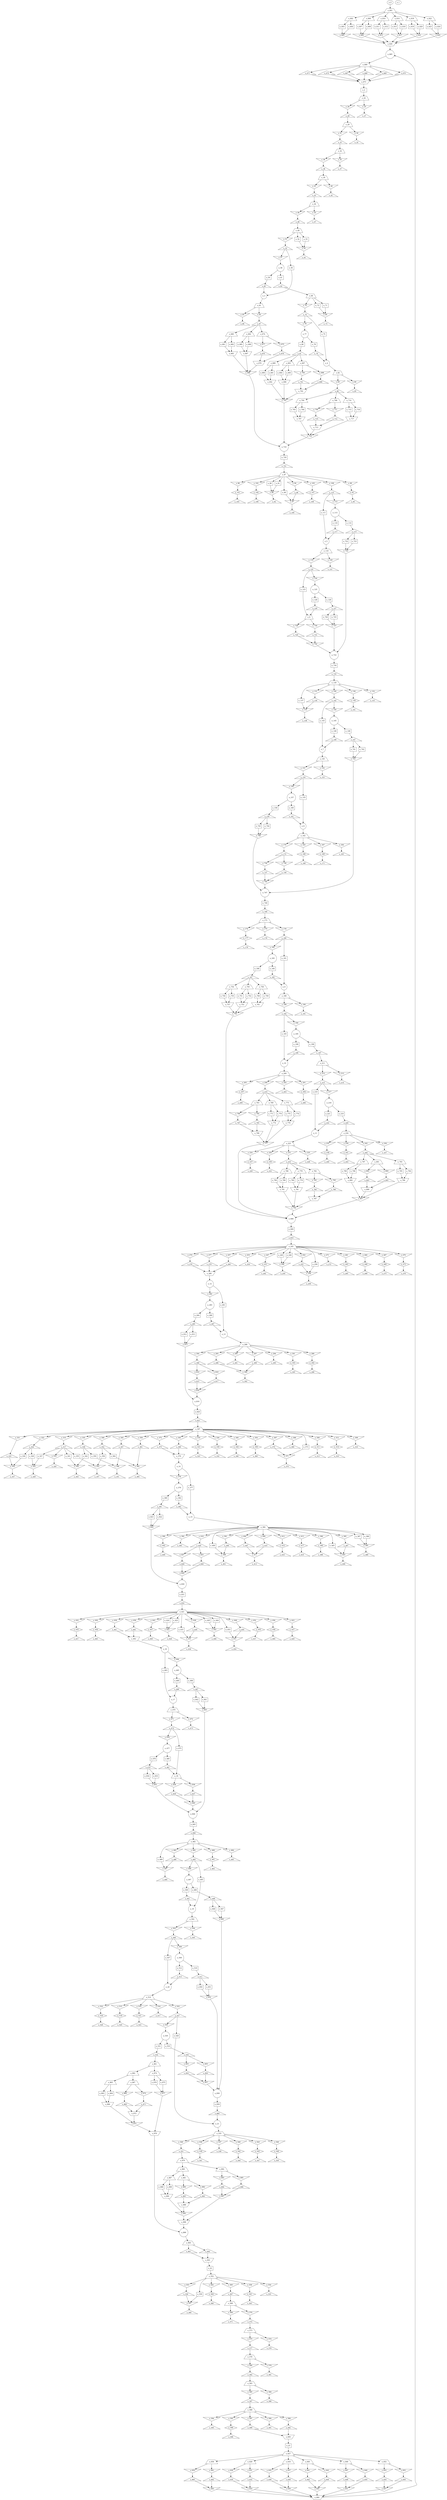digraph control_path {
  e_0: entry_node : n ;
  e_1: exit_node : s ;
  e_2 [shape = dot];
  e_3 [shape = circle];
  e_4 [shape = circle];
  e_5 [shape = circle];
  e_6 [shape = trapezium];
  e_7 [shape = circle];
  e_8 [shape = circle];
  e_9 [shape = circle];
  e_10 [shape = circle];
  e_11 [shape = circle];
  e_12 [shape = circle];
  e_13 [shape = circle];
  e_14 [shape = circle];
  e_15 [shape = circle];
  e_16 [shape = circle];
  e_17 [shape = circle];
  e_18 [shape = trapezium];
  e_19 [shape = circle];
  e_20 [shape = circle];
  e_21 [shape = circle];
  e_22 [shape = dot];
  e_23 [shape = dot];
  e_24 [shape = trapezium];
  e_25 [shape = invtriangle];
  e_26 [shape = invtriangle];
  e_27 [shape = triangle];
  e_28 [shape = triangle];
  e_29 [shape = trapezium];
  e_30 [shape = invtriangle];
  e_31 [shape = invtriangle];
  e_32 [shape = triangle];
  e_33 [shape = triangle];
  e_34 [shape = trapezium];
  e_35 [shape = invtriangle];
  e_36 [shape = invtriangle];
  e_37 [shape = triangle];
  e_38 [shape = triangle];
  e_39 [shape = trapezium];
  e_40 [shape = invtriangle];
  e_41 [shape = invtriangle];
  e_42 [shape = triangle];
  e_43 [shape = triangle];
  e_44 [shape = trapezium];
  e_45 [shape = invtriangle];
  e_46 [shape = invtriangle];
  e_47 [shape = triangle];
  e_48 [shape = triangle];
  e_49 [shape = trapezium];
  e_50 [shape = invtriangle];
  e_51 [shape = invtriangle];
  e_52 [shape = dot];
  e_53 [shape = dot];
  e_54 [shape = triangle];
  e_55 [shape = triangle];
  e_56 [shape = dot];
  e_57 [shape = invtriangle];
  e_58 [shape = circle];
  e_59 [shape = dot];
  e_60 [shape = triangle];
  e_61 [shape = dot];
  e_62 [shape = triangle];
  e_63 [shape = trapezium];
  e_64 [shape = invtriangle];
  e_65 [shape = invtriangle];
  e_66 [shape = triangle];
  e_67 [shape = triangle];
  e_68 [shape = trapezium];
  e_69 [shape = invtriangle];
  e_70 [shape = invtriangle];
  e_71 [shape = dot];
  e_72 [shape = dot];
  e_73 [shape = triangle];
  e_74 [shape = triangle];
  e_75 [shape = dot];
  e_76 [shape = invtriangle];
  e_77 [shape = circle];
  e_78 [shape = dot];
  e_79 [shape = triangle];
  e_80 [shape = dot];
  e_81 [shape = triangle];
  e_82 [shape = trapezium];
  e_83 [shape = invtriangle];
  e_84 [shape = invtriangle];
  e_85 [shape = triangle];
  e_86 [shape = triangle];
  e_87 [shape = trapezium];
  e_88 [shape = invtriangle];
  e_89 [shape = invtriangle];
  e_90 [shape = dot];
  e_91 [shape = dot];
  e_92 [shape = triangle];
  e_93 [shape = diamond];
  e_94 [shape = invtriangle];
  e_95 [shape = triangle];
  e_96 [shape = triangle];
  e_97 [shape = invtriangle];
  e_98 [shape = invtriangle];
  e_99 [shape = dot];
  e_100 [shape = triangle];
  e_101 [shape = diamond];
  e_102 [shape = invtriangle];
  e_103 [shape = triangle];
  e_104 [shape = diamond];
  e_105 [shape = invtriangle];
  e_106 [shape = triangle];
  e_107 [shape = diamond];
  e_108 [shape = invtriangle];
  e_109 [shape = triangle];
  e_110 [shape = triangle];
  e_111 [shape = dot];
  e_112 [shape = invtriangle];
  e_113 [shape = circle];
  e_114 [shape = dot];
  e_115 [shape = triangle];
  e_116 [shape = dot];
  e_117 [shape = triangle];
  e_118 [shape = trapezium];
  e_119 [shape = invtriangle];
  e_120 [shape = invtriangle];
  e_121 [shape = triangle];
  e_122 [shape = triangle];
  e_123 [shape = dot];
  e_124 [shape = invtriangle];
  e_125 [shape = circle];
  e_126 [shape = dot];
  e_127 [shape = triangle];
  e_128 [shape = dot];
  e_129 [shape = triangle];
  e_130 [shape = trapezium];
  e_131 [shape = invtriangle];
  e_132 [shape = invtriangle];
  e_133 [shape = triangle];
  e_134 [shape = triangle];
  e_135 [shape = invtriangle];
  e_136 [shape = invtriangle];
  e_137 [shape = dot];
  e_138 [shape = triangle];
  e_139 [shape = diamond];
  e_140 [shape = invtriangle];
  e_141 [shape = triangle];
  e_142 [shape = triangle];
  e_143 [shape = dot];
  e_144 [shape = invtriangle];
  e_145 [shape = circle];
  e_146 [shape = dot];
  e_147 [shape = triangle];
  e_148 [shape = dot];
  e_149 [shape = triangle];
  e_150 [shape = trapezium];
  e_151 [shape = invtriangle];
  e_152 [shape = invtriangle];
  e_153 [shape = triangle];
  e_154 [shape = triangle];
  e_155 [shape = dot];
  e_156 [shape = invtriangle];
  e_157 [shape = circle];
  e_158 [shape = dot];
  e_159 [shape = triangle];
  e_160 [shape = dot];
  e_161 [shape = triangle];
  e_162 [shape = trapezium];
  e_163 [shape = invtriangle];
  e_164 [shape = invtriangle];
  e_165 [shape = triangle];
  e_166 [shape = diamond];
  e_167 [shape = invtriangle];
  e_168 [shape = triangle];
  e_169 [shape = diamond];
  e_170 [shape = invtriangle];
  e_171 [shape = triangle];
  e_172 [shape = triangle];
  e_173 [shape = trapezium];
  e_174 [shape = invtriangle];
  e_175 [shape = invtriangle];
  e_176 [shape = triangle];
  e_177 [shape = diamond];
  e_178 [shape = invtriangle];
  e_179 [shape = triangle];
  e_180 [shape = triangle];
  e_181 [shape = dot];
  e_182 [shape = invtriangle];
  e_183 [shape = circle];
  e_184 [shape = dot];
  e_185 [shape = triangle];
  e_186 [shape = dot];
  e_187 [shape = triangle];
  e_188 [shape = trapezium];
  e_189 [shape = invtriangle];
  e_190 [shape = invtriangle];
  e_191 [shape = triangle];
  e_192 [shape = triangle];
  e_193 [shape = dot];
  e_194 [shape = invtriangle];
  e_195 [shape = circle];
  e_196 [shape = dot];
  e_197 [shape = triangle];
  e_198 [shape = dot];
  e_199 [shape = triangle];
  e_200 [shape = trapezium];
  e_201 [shape = invtriangle];
  e_202 [shape = invtriangle];
  e_203 [shape = triangle];
  e_204 [shape = diamond];
  e_205 [shape = invtriangle];
  e_206 [shape = triangle];
  e_207 [shape = diamond];
  e_208 [shape = invtriangle];
  e_209 [shape = triangle];
  e_210 [shape = triangle];
  e_211 [shape = trapezium];
  e_212 [shape = invtriangle];
  e_213 [shape = invtriangle];
  e_214 [shape = triangle];
  e_215 [shape = triangle];
  e_216 [shape = dot];
  e_217 [shape = invtriangle];
  e_218 [shape = circle];
  e_219 [shape = dot];
  e_220 [shape = triangle];
  e_221 [shape = dot];
  e_222 [shape = triangle];
  e_223 [shape = trapezium];
  e_224 [shape = invtriangle];
  e_225 [shape = invtriangle];
  e_226 [shape = triangle];
  e_227 [shape = diamond];
  e_228 [shape = invtriangle];
  e_229 [shape = triangle];
  e_230 [shape = diamond];
  e_231 [shape = invtriangle];
  e_232 [shape = triangle];
  e_233 [shape = triangle];
  e_234 [shape = trapezium];
  e_235 [shape = invtriangle];
  e_236 [shape = invtriangle];
  e_237 [shape = triangle];
  e_238 [shape = diamond];
  e_239 [shape = invtriangle];
  e_240 [shape = triangle];
  e_241 [shape = diamond];
  e_242 [shape = invtriangle];
  e_243 [shape = triangle];
  e_244 [shape = triangle];
  e_245 [shape = trapezium];
  e_246 [shape = invtriangle];
  e_247 [shape = invtriangle];
  e_248 [shape = dot];
  e_249 [shape = dot];
  e_250 [shape = triangle];
  e_251 [shape = diamond];
  e_252 [shape = invtriangle];
  e_253 [shape = invtriangle];
  e_254 [shape = triangle];
  e_255 [shape = triangle];
  e_256 [shape = invtriangle];
  e_257 [shape = invtriangle];
  e_258 [shape = dot];
  e_259 [shape = triangle];
  e_260 [shape = triangle];
  e_261 [shape = invtriangle];
  e_262 [shape = triangle];
  e_263 [shape = diamond];
  e_264 [shape = invtriangle];
  e_265 [shape = triangle];
  e_266 [shape = diamond];
  e_267 [shape = invtriangle];
  e_268 [shape = triangle];
  e_269 [shape = diamond];
  e_270 [shape = invtriangle];
  e_271 [shape = invtriangle];
  e_272 [shape = triangle];
  e_273 [shape = diamond];
  e_274 [shape = invtriangle];
  e_275 [shape = triangle];
  e_276 [shape = triangle];
  e_277 [shape = invtriangle];
  e_278 [shape = triangle];
  e_279 [shape = triangle];
  e_280 [shape = invtrapezium];
  e_281 [shape = dot];
  e_282 [shape = invtriangle];
  e_283 [shape = circle];
  e_284 [shape = dot];
  e_285 [shape = triangle];
  e_286 [shape = dot];
  e_287 [shape = triangle];
  e_288 [shape = trapezium];
  e_289 [shape = invtriangle];
  e_290 [shape = invtriangle];
  e_291 [shape = triangle];
  e_292 [shape = diamond];
  e_293 [shape = invtriangle];
  e_294 [shape = invtriangle];
  e_295 [shape = triangle];
  e_296 [shape = triangle];
  e_297 [shape = invtriangle];
  e_298 [shape = triangle];
  e_299 [shape = triangle];
  e_300 [shape = invtriangle];
  e_301 [shape = invtriangle];
  e_302 [shape = triangle];
  e_303 [shape = diamond];
  e_304 [shape = invtriangle];
  e_305 [shape = triangle];
  e_306 [shape = triangle];
  e_307 [shape = trapezium];
  e_308 [shape = invtriangle];
  e_309 [shape = invtriangle];
  e_310 [shape = triangle];
  e_311 [shape = diamond];
  e_312 [shape = invtriangle];
  e_313 [shape = triangle];
  e_314 [shape = diamond];
  e_315 [shape = invtriangle];
  e_316 [shape = triangle];
  e_317 [shape = triangle];
  e_318 [shape = invtriangle];
  e_319 [shape = invtriangle];
  e_320 [shape = triangle];
  e_321 [shape = diamond];
  e_322 [shape = invtriangle];
  e_323 [shape = triangle];
  e_324 [shape = triangle];
  e_325 [shape = invtriangle];
  e_326 [shape = invtriangle];
  e_327 [shape = dot];
  e_328 [shape = dot];
  e_329 [shape = triangle];
  e_330 [shape = diamond];
  e_331 [shape = invtriangle];
  e_332 [shape = triangle];
  e_333 [shape = triangle];
  e_334 [shape = invtriangle];
  e_335 [shape = invtriangle];
  e_336 [shape = dot];
  e_337 [shape = triangle];
  e_338 [shape = triangle];
  e_339 [shape = invtriangle];
  e_340 [shape = invtriangle];
  e_341 [shape = dot];
  e_342 [shape = dot];
  e_343 [shape = triangle];
  e_344 [shape = diamond];
  e_345 [shape = invtriangle];
  e_346 [shape = triangle];
  e_347 [shape = triangle];
  e_348 [shape = invtriangle];
  e_349 [shape = invtriangle];
  e_350 [shape = dot];
  e_351 [shape = triangle];
  e_352 [shape = triangle];
  e_353 [shape = invtriangle];
  e_354 [shape = invtriangle];
  e_355 [shape = dot];
  e_356 [shape = dot];
  e_357 [shape = triangle];
  e_358 [shape = diamond];
  e_359 [shape = invtriangle];
  e_360 [shape = triangle];
  e_361 [shape = triangle];
  e_362 [shape = invtriangle];
  e_363 [shape = invtriangle];
  e_364 [shape = dot];
  e_365 [shape = triangle];
  e_366 [shape = triangle];
  e_367 [shape = invtriangle];
  e_368 [shape = invtriangle];
  e_369 [shape = triangle];
  e_370 [shape = triangle];
  e_371 [shape = invtriangle];
  e_372 [shape = invtriangle];
  e_373 [shape = dot];
  e_374 [shape = triangle];
  e_375 [shape = triangle];
  e_376 [shape = invtrapezium];
  e_377 [shape = dot];
  e_378 [shape = invtriangle];
  e_379 [shape = circle];
  e_380 [shape = dot];
  e_381 [shape = triangle];
  e_382 [shape = dot];
  e_383 [shape = triangle];
  e_384 [shape = trapezium];
  e_385 [shape = invtriangle];
  e_386 [shape = invtriangle];
  e_387 [shape = dot];
  e_388 [shape = dot];
  e_389 [shape = triangle];
  e_390 [shape = diamond];
  e_391 [shape = invtriangle];
  e_392 [shape = invtriangle];
  e_393 [shape = triangle];
  e_394 [shape = triangle];
  e_395 [shape = invtriangle];
  e_396 [shape = triangle];
  e_397 [shape = triangle];
  e_398 [shape = invtriangle];
  e_399 [shape = invtriangle];
  e_400 [shape = dot];
  e_401 [shape = triangle];
  e_402 [shape = diamond];
  e_403 [shape = invtriangle];
  e_404 [shape = invtriangle];
  e_405 [shape = dot];
  e_406 [shape = triangle];
  e_407 [shape = triangle];
  e_408 [shape = invtriangle];
  e_409 [shape = triangle];
  e_410 [shape = triangle];
  e_411 [shape = invtriangle];
  e_412 [shape = invtriangle];
  e_413 [shape = triangle];
  e_414 [shape = diamond];
  e_415 [shape = invtriangle];
  e_416 [shape = triangle];
  e_417 [shape = diamond];
  e_418 [shape = invtriangle];
  e_419 [shape = triangle];
  e_420 [shape = triangle];
  e_421 [shape = trapezium];
  e_422 [shape = invtriangle];
  e_423 [shape = invtriangle];
  e_424 [shape = dot];
  e_425 [shape = dot];
  e_426 [shape = triangle];
  e_427 [shape = diamond];
  e_428 [shape = invtriangle];
  e_429 [shape = triangle];
  e_430 [shape = triangle];
  e_431 [shape = invtriangle];
  e_432 [shape = invtriangle];
  e_433 [shape = dot];
  e_434 [shape = triangle];
  e_435 [shape = diamond];
  e_436 [shape = invtriangle];
  e_437 [shape = triangle];
  e_438 [shape = diamond];
  e_439 [shape = invtriangle];
  e_440 [shape = triangle];
  e_441 [shape = triangle];
  e_442 [shape = invtriangle];
  e_443 [shape = invtriangle];
  e_444 [shape = dot];
  e_445 [shape = dot];
  e_446 [shape = triangle];
  e_447 [shape = diamond];
  e_448 [shape = invtriangle];
  e_449 [shape = triangle];
  e_450 [shape = triangle];
  e_451 [shape = invtriangle];
  e_452 [shape = invtriangle];
  e_453 [shape = dot];
  e_454 [shape = triangle];
  e_455 [shape = diamond];
  e_456 [shape = invtriangle];
  e_457 [shape = triangle];
  e_458 [shape = diamond];
  e_459 [shape = invtriangle];
  e_460 [shape = triangle];
  e_461 [shape = triangle];
  e_462 [shape = invtrapezium];
  e_463 [shape = dot];
  e_464 [shape = invtriangle];
  e_465 [shape = circle];
  e_466 [shape = dot];
  e_467 [shape = triangle];
  e_468 [shape = dot];
  e_469 [shape = triangle];
  e_470 [shape = trapezium];
  e_471 [shape = invtriangle];
  e_472 [shape = invtriangle];
  e_473 [shape = triangle];
  e_474 [shape = triangle];
  e_475 [shape = dot];
  e_476 [shape = invtriangle];
  e_477 [shape = circle];
  e_478 [shape = dot];
  e_479 [shape = triangle];
  e_480 [shape = dot];
  e_481 [shape = triangle];
  e_482 [shape = trapezium];
  e_483 [shape = invtriangle];
  e_484 [shape = invtriangle];
  e_485 [shape = triangle];
  e_486 [shape = triangle];
  e_487 [shape = invtriangle];
  e_488 [shape = invtriangle];
  e_489 [shape = dot];
  e_490 [shape = triangle];
  e_491 [shape = diamond];
  e_492 [shape = invtriangle];
  e_493 [shape = triangle];
  e_494 [shape = triangle];
  e_495 [shape = dot];
  e_496 [shape = invtriangle];
  e_497 [shape = circle];
  e_498 [shape = dot];
  e_499 [shape = triangle];
  e_500 [shape = dot];
  e_501 [shape = triangle];
  e_502 [shape = trapezium];
  e_503 [shape = invtriangle];
  e_504 [shape = invtriangle];
  e_505 [shape = triangle];
  e_506 [shape = triangle];
  e_507 [shape = dot];
  e_508 [shape = invtriangle];
  e_509 [shape = circle];
  e_510 [shape = dot];
  e_511 [shape = triangle];
  e_512 [shape = dot];
  e_513 [shape = triangle];
  e_514 [shape = trapezium];
  e_515 [shape = invtriangle];
  e_516 [shape = invtriangle];
  e_517 [shape = triangle];
  e_518 [shape = diamond];
  e_519 [shape = invtriangle];
  e_520 [shape = triangle];
  e_521 [shape = diamond];
  e_522 [shape = invtriangle];
  e_523 [shape = triangle];
  e_524 [shape = diamond];
  e_525 [shape = invtriangle];
  e_526 [shape = triangle];
  e_527 [shape = triangle];
  e_528 [shape = dot];
  e_529 [shape = invtriangle];
  e_530 [shape = circle];
  e_531 [shape = dot];
  e_532 [shape = triangle];
  e_533 [shape = dot];
  e_534 [shape = triangle];
  e_535 [shape = trapezium];
  e_536 [shape = invtriangle];
  e_537 [shape = invtriangle];
  e_538 [shape = triangle];
  e_539 [shape = diamond];
  e_540 [shape = invtriangle];
  e_541 [shape = triangle];
  e_542 [shape = diamond];
  e_543 [shape = invtriangle];
  e_544 [shape = triangle];
  e_545 [shape = diamond];
  e_546 [shape = invtriangle];
  e_547 [shape = triangle];
  e_548 [shape = diamond];
  e_549 [shape = invtriangle];
  e_550 [shape = triangle];
  e_551 [shape = triangle];
  e_552 [shape = trapezium];
  e_553 [shape = invtriangle];
  e_554 [shape = invtriangle];
  e_555 [shape = triangle];
  e_556 [shape = triangle];
  e_557 [shape = invtriangle];
  e_558 [shape = invtriangle];
  e_559 [shape = dot];
  e_560 [shape = triangle];
  e_561 [shape = diamond];
  e_562 [shape = invtriangle];
  e_563 [shape = triangle];
  e_564 [shape = diamond];
  e_565 [shape = invtriangle];
  e_566 [shape = triangle];
  e_567 [shape = triangle];
  e_568 [shape = trapezium];
  e_569 [shape = invtriangle];
  e_570 [shape = invtriangle];
  e_571 [shape = triangle];
  e_572 [shape = triangle];
  e_573 [shape = trapezium];
  e_574 [shape = invtriangle];
  e_575 [shape = invtriangle];
  e_576 [shape = triangle];
  e_577 [shape = triangle];
  e_578 [shape = trapezium];
  e_579 [shape = invtriangle];
  e_580 [shape = invtriangle];
  e_581 [shape = triangle];
  e_582 [shape = triangle];
  e_583 [shape = trapezium];
  e_584 [shape = invtriangle];
  e_585 [shape = invtriangle];
  e_586 [shape = triangle];
  e_587 [shape = triangle];
  e_588 [shape = trapezium];
  e_589 [shape = invtriangle];
  e_590 [shape = invtriangle];
  e_591 [shape = triangle];
  e_592 [shape = triangle];
  e_593 [shape = invtriangle];
  e_594 [shape = invtriangle];
  e_595 [shape = triangle];
  e_596 [shape = diamond];
  e_597 [shape = invtriangle];
  e_598 [shape = triangle];
  e_599 [shape = triangle];
  e_600 [shape = invtrapezium];
  e_601 [shape = trapezium];
  e_602 [shape = trapezium];
  e_603 [shape = dot];
  e_604 [shape = dot];
  e_605 [shape = invtriangle];
  e_606 [shape = trapezium];
  e_607 [shape = dot];
  e_608 [shape = dot];
  e_609 [shape = invtriangle];
  e_610 [shape = trapezium];
  e_611 [shape = dot];
  e_612 [shape = dot];
  e_613 [shape = invtriangle];
  e_614 [shape = trapezium];
  e_615 [shape = dot];
  e_616 [shape = dot];
  e_617 [shape = invtriangle];
  e_618 [shape = trapezium];
  e_619 [shape = dot];
  e_620 [shape = dot];
  e_621 [shape = invtriangle];
  e_622 [shape = trapezium];
  e_623 [shape = dot];
  e_624 [shape = dot];
  e_625 [shape = invtriangle];
  e_626 [shape = invtrapezium];
  e_627 [shape = trapezium];
  e_628 [shape = trapezium];
  e_629 [shape = invtriangle];
  e_630 [shape = triangle];
  e_631 [shape = invtriangle];
  e_632 [shape = triangle];
  e_633 [shape = invtriangle];
  e_634 [shape = trapezium];
  e_635 [shape = invtriangle];
  e_636 [shape = triangle];
  e_637 [shape = invtriangle];
  e_638 [shape = triangle];
  e_639 [shape = invtriangle];
  e_640 [shape = trapezium];
  e_641 [shape = invtriangle];
  e_642 [shape = triangle];
  e_643 [shape = invtriangle];
  e_644 [shape = triangle];
  e_645 [shape = invtriangle];
  e_646 [shape = trapezium];
  e_647 [shape = invtriangle];
  e_648 [shape = triangle];
  e_649 [shape = invtriangle];
  e_650 [shape = triangle];
  e_651 [shape = invtriangle];
  e_652 [shape = trapezium];
  e_653 [shape = invtriangle];
  e_654 [shape = triangle];
  e_655 [shape = invtriangle];
  e_656 [shape = triangle];
  e_657 [shape = invtriangle];
  e_658 [shape = trapezium];
  e_659 [shape = invtriangle];
  e_660 [shape = triangle];
  e_661 [shape = invtriangle];
  e_662 [shape = triangle];
  e_663 [shape = invtriangle];
  e_664 [shape = invtrapezium];
  e_665 [shape = circle];
  e_666 [shape = trapezium];
  e_667 [shape = triangle];
  e_668 [shape = triangle];
  e_669 [shape = triangle];
  e_670 [shape = triangle];
  e_671 [shape = triangle];
  e_672 [shape = triangle];
  e_673 [shape = invtrapezium];
  e_674 [shape = trapezium];
  e_675 [shape = invtriangle];
  e_676 [shape = triangle];
  e_677 [shape = invtriangle];
  e_678 [shape = triangle];
  e_679 [shape = invtrapezium];
  e_680 [shape = trapezium];
  e_681 [shape = dot];
  e_682 [shape = dot];
  e_683 [shape = invtrapezium];
  e_684 [shape = trapezium];
  e_685 [shape = dot];
  e_686 [shape = dot];
  e_687 [shape = invtrapezium];
  e_688 [shape = invtriangle];
  e_689 [shape = trapezium];
  e_690 [shape = dot];
  e_691 [shape = dot];
  e_692 [shape = invtrapezium];
  e_693 [shape = trapezium];
  e_694 [shape = dot];
  e_695 [shape = dot];
  e_696 [shape = invtrapezium];
  e_697 [shape = trapezium];
  e_698 [shape = invtriangle];
  e_699 [shape = triangle];
  e_700 [shape = invtriangle];
  e_701 [shape = triangle];
  e_702 [shape = invtrapezium];
  e_703 [shape = invtriangle];
  e_704 [shape = trapezium];
  e_705 [shape = dot];
  e_706 [shape = dot];
  e_707 [shape = invtrapezium];
  e_708 [shape = trapezium];
  e_709 [shape = invtriangle];
  e_710 [shape = triangle];
  e_711 [shape = invtriangle];
  e_712 [shape = triangle];
  e_713 [shape = invtrapezium];
  e_714 [shape = trapezium];
  e_715 [shape = dot];
  e_716 [shape = dot];
  e_717 [shape = invtrapezium];
  e_718 [shape = invtriangle];
  e_719 [shape = circle];
  e_720 [shape = dot];
  e_721 [shape = triangle];
  e_722 [shape = dot];
  e_723 [shape = dot];
  e_724 [shape = invtriangle];
  e_725 [shape = dot];
  e_726 [shape = dot];
  e_727 [shape = invtriangle];
  e_728 [shape = invtriangle];
  e_729 [shape = triangle];
  e_730 [shape = invtriangle];
  e_731 [shape = triangle];
  e_732 [shape = invtriangle];
  e_733 [shape = circle];
  e_734 [shape = dot];
  e_735 [shape = triangle];
  e_736 [shape = invtriangle];
  e_737 [shape = triangle];
  e_738 [shape = invtriangle];
  e_739 [shape = triangle];
  e_740 [shape = invtriangle];
  e_741 [shape = dot];
  e_742 [shape = dot];
  e_743 [shape = invtriangle];
  e_744 [shape = dot];
  e_745 [shape = dot];
  e_746 [shape = invtriangle];
  e_747 [shape = circle];
  e_748 [shape = dot];
  e_749 [shape = triangle];
  e_750 [shape = trapezium];
  e_751 [shape = dot];
  e_752 [shape = dot];
  e_753 [shape = invtrapezium];
  e_754 [shape = trapezium];
  e_755 [shape = dot];
  e_756 [shape = dot];
  e_757 [shape = invtrapezium];
  e_758 [shape = trapezium];
  e_759 [shape = dot];
  e_760 [shape = dot];
  e_761 [shape = invtrapezium];
  e_762 [shape = invtriangle];
  e_763 [shape = trapezium];
  e_764 [shape = invtriangle];
  e_765 [shape = triangle];
  e_766 [shape = invtriangle];
  e_767 [shape = triangle];
  e_768 [shape = invtrapezium];
  e_769 [shape = trapezium];
  e_770 [shape = dot];
  e_771 [shape = dot];
  e_772 [shape = invtrapezium];
  e_773 [shape = trapezium];
  e_774 [shape = dot];
  e_775 [shape = dot];
  e_776 [shape = invtrapezium];
  e_777 [shape = invtriangle];
  e_778 [shape = trapezium];
  e_779 [shape = dot];
  e_780 [shape = dot];
  e_781 [shape = invtrapezium];
  e_782 [shape = trapezium];
  e_783 [shape = invtriangle];
  e_784 [shape = triangle];
  e_785 [shape = invtriangle];
  e_786 [shape = triangle];
  e_787 [shape = invtrapezium];
  e_788 [shape = trapezium];
  e_789 [shape = dot];
  e_790 [shape = dot];
  e_791 [shape = invtrapezium];
  e_792 [shape = invtriangle];
  e_793 [shape = trapezium];
  e_794 [shape = dot];
  e_795 [shape = dot];
  e_796 [shape = invtrapezium];
  e_797 [shape = trapezium];
  e_798 [shape = dot];
  e_799 [shape = dot];
  e_800 [shape = invtrapezium];
  e_801 [shape = trapezium];
  e_802 [shape = invtriangle];
  e_803 [shape = triangle];
  e_804 [shape = invtriangle];
  e_805 [shape = triangle];
  e_806 [shape = invtrapezium];
  e_807 [shape = invtriangle];
  e_808 [shape = circle];
  e_809 [shape = dot];
  e_810 [shape = triangle];
  e_811 [shape = dot];
  e_812 [shape = dot];
  e_813 [shape = invtriangle];
  e_814 [shape = invtriangle];
  e_815 [shape = triangle];
  e_816 [shape = invtriangle];
  e_817 [shape = triangle];
  e_818 [shape = invtriangle];
  e_819 [shape = circle];
  e_820 [shape = dot];
  e_821 [shape = triangle];
  e_822 [shape = dot];
  e_823 [shape = dot];
  e_824 [shape = invtriangle];
  e_825 [shape = invtriangle];
  e_826 [shape = triangle];
  e_827 [shape = invtriangle];
  e_828 [shape = triangle];
  e_829 [shape = invtriangle];
  e_830 [shape = circle];
  e_831 [shape = dot];
  e_832 [shape = triangle];
  e_833 [shape = dot];
  e_834 [shape = dot];
  e_835 [shape = invtriangle];
  e_836 [shape = invtriangle];
  e_837 [shape = triangle];
  e_838 [shape = invtriangle];
  e_839 [shape = triangle];
  e_840 [shape = invtriangle];
  e_841 [shape = dot];
  e_842 [shape = dot];
  e_843 [shape = invtriangle];
  e_844 [shape = circle];
  e_845 [shape = dot];
  e_846 [shape = triangle];
  e_847 [shape = dot];
  e_848 [shape = dot];
  e_849 [shape = invtriangle];
  e_850 [shape = dot];
  e_851 [shape = dot];
  e_852 [shape = invtriangle];
  e_853 [shape = invtriangle];
  e_854 [shape = triangle];
  e_855 [shape = invtriangle];
  e_856 [shape = triangle];
  e_857 [shape = invtriangle];
  e_858 [shape = circle];
  e_859 [shape = dot];
  e_860 [shape = triangle];
  e_861 [shape = trapezium];
  e_862 [shape = trapezium];
  e_863 [shape = trapezium];
  e_864 [shape = dot];
  e_865 [shape = dot];
  e_866 [shape = invtrapezium];
  e_867 [shape = trapezium];
  e_868 [shape = invtriangle];
  e_869 [shape = triangle];
  e_870 [shape = invtriangle];
  e_871 [shape = triangle];
  e_872 [shape = invtrapezium];
  e_873 [shape = invtriangle];
  e_874 [shape = trapezium];
  e_875 [shape = dot];
  e_876 [shape = dot];
  e_877 [shape = invtriangle];
  e_878 [shape = invtrapezium];
  e_879 [shape = trapezium];
  e_880 [shape = trapezium];
  e_881 [shape = trapezium];
  e_882 [shape = invtriangle];
  e_883 [shape = triangle];
  e_884 [shape = invtriangle];
  e_885 [shape = triangle];
  e_886 [shape = invtrapezium];
  e_887 [shape = trapezium];
  e_888 [shape = dot];
  e_889 [shape = dot];
  e_890 [shape = invtrapezium];
  e_891 [shape = invtriangle];
  e_892 [shape = trapezium];
  e_893 [shape = invtriangle];
  e_894 [shape = triangle];
  e_895 [shape = invtriangle];
  e_896 [shape = triangle];
  e_897 [shape = invtriangle];
  e_898 [shape = invtrapezium];
  e_899 [shape = circle];
  e_900 [shape = trapezium];
  e_901 [shape = triangle];
  e_902 [shape = triangle];
  e_903 [shape = invtrapezium];
  e_673 -> e_2;
  e_56 -> e_3;
  e_60 -> e_3;
  e_75 -> e_4;
  e_79 -> e_4;
  e_111 -> e_5;
  e_117 -> e_5;
  e_123 -> e_6;
  e_129 -> e_6;
  e_143 -> e_7;
  e_149 -> e_7;
  e_155 -> e_8;
  e_161 -> e_8;
  e_181 -> e_9;
  e_185 -> e_9;
  e_193 -> e_10;
  e_199 -> e_10;
  e_216 -> e_11;
  e_222 -> e_11;
  e_280 -> e_12;
  e_281 -> e_13;
  e_287 -> e_13;
  e_376 -> e_14;
  e_377 -> e_15;
  e_383 -> e_15;
  e_462 -> e_16;
  e_463 -> e_17;
  e_469 -> e_17;
  e_475 -> e_18;
  e_481 -> e_18;
  e_495 -> e_19;
  e_501 -> e_19;
  e_507 -> e_20;
  e_513 -> e_20;
  e_528 -> e_21;
  e_860 -> e_21;
  e_903 -> e_22;
  e_600 -> e_23;
  e_2 -> e_24;
  e_24 -> e_25;
  e_24 -> e_26;
  e_25 -> e_27;
  e_26 -> e_28;
  e_28 -> e_29;
  e_29 -> e_30;
  e_29 -> e_31;
  e_30 -> e_32;
  e_31 -> e_33;
  e_33 -> e_34;
  e_34 -> e_35;
  e_34 -> e_36;
  e_35 -> e_37;
  e_36 -> e_38;
  e_38 -> e_39;
  e_39 -> e_40;
  e_39 -> e_41;
  e_40 -> e_42;
  e_41 -> e_43;
  e_43 -> e_44;
  e_44 -> e_45;
  e_44 -> e_46;
  e_45 -> e_47;
  e_46 -> e_48;
  e_48 -> e_49;
  e_53 -> e_50;
  e_52 -> e_50;
  e_49 -> e_51;
  e_49 -> e_52;
  e_49 -> e_53;
  e_50 -> e_54;
  e_51 -> e_55;
  e_55 -> e_56;
  e_55 -> e_57;
  e_57 -> e_58;
  e_58 -> e_59;
  e_59 -> e_60;
  e_58 -> e_61;
  e_61 -> e_62;
  e_3 -> e_63;
  e_63 -> e_64;
  e_63 -> e_65;
  e_65 -> e_66;
  e_64 -> e_67;
  e_62 -> e_68;
  e_71 -> e_69;
  e_72 -> e_69;
  e_68 -> e_70;
  e_68 -> e_71;
  e_68 -> e_72;
  e_69 -> e_73;
  e_70 -> e_74;
  e_74 -> e_75;
  e_74 -> e_76;
  e_76 -> e_77;
  e_77 -> e_78;
  e_78 -> e_79;
  e_77 -> e_80;
  e_80 -> e_81;
  e_4 -> e_82;
  e_82 -> e_83;
  e_82 -> e_84;
  e_84 -> e_85;
  e_83 -> e_86;
  e_721 -> e_87;
  e_90 -> e_88;
  e_91 -> e_88;
  e_87 -> e_89;
  e_87 -> e_90;
  e_87 -> e_91;
  e_88 -> e_92;
  e_89 -> e_93;
  e_87 -> e_94;
  e_93 -> e_95;
  e_94 -> e_96;
  e_96 -> e_97;
  e_99 -> e_97;
  e_87 -> e_98;
  e_87 -> e_99;
  e_97 -> e_100;
  e_98 -> e_101;
  e_87 -> e_102;
  e_101 -> e_103;
  e_102 -> e_104;
  e_87 -> e_105;
  e_104 -> e_106;
  e_105 -> e_107;
  e_87 -> e_108;
  e_107 -> e_109;
  e_108 -> e_110;
  e_110 -> e_111;
  e_110 -> e_112;
  e_112 -> e_113;
  e_113 -> e_114;
  e_114 -> e_115;
  e_113 -> e_116;
  e_116 -> e_117;
  e_5 -> e_118;
  e_118 -> e_119;
  e_118 -> e_120;
  e_120 -> e_121;
  e_119 -> e_122;
  e_122 -> e_123;
  e_122 -> e_124;
  e_124 -> e_125;
  e_125 -> e_126;
  e_126 -> e_127;
  e_125 -> e_128;
  e_128 -> e_129;
  e_735 -> e_130;
  e_130 -> e_131;
  e_130 -> e_132;
  e_132 -> e_133;
  e_131 -> e_134;
  e_134 -> e_135;
  e_137 -> e_135;
  e_130 -> e_136;
  e_130 -> e_137;
  e_135 -> e_138;
  e_136 -> e_139;
  e_130 -> e_140;
  e_139 -> e_141;
  e_140 -> e_142;
  e_142 -> e_143;
  e_142 -> e_144;
  e_144 -> e_145;
  e_145 -> e_146;
  e_146 -> e_147;
  e_145 -> e_148;
  e_148 -> e_149;
  e_7 -> e_150;
  e_150 -> e_151;
  e_150 -> e_152;
  e_152 -> e_153;
  e_151 -> e_154;
  e_154 -> e_155;
  e_154 -> e_156;
  e_156 -> e_157;
  e_157 -> e_158;
  e_158 -> e_159;
  e_157 -> e_160;
  e_160 -> e_161;
  e_8 -> e_162;
  e_162 -> e_163;
  e_162 -> e_164;
  e_164 -> e_165;
  e_163 -> e_166;
  e_162 -> e_167;
  e_166 -> e_168;
  e_167 -> e_169;
  e_162 -> e_170;
  e_169 -> e_171;
  e_170 -> e_172;
  e_749 -> e_173;
  e_173 -> e_174;
  e_173 -> e_175;
  e_175 -> e_176;
  e_174 -> e_177;
  e_173 -> e_178;
  e_177 -> e_179;
  e_178 -> e_180;
  e_180 -> e_181;
  e_180 -> e_182;
  e_182 -> e_183;
  e_183 -> e_184;
  e_184 -> e_185;
  e_183 -> e_186;
  e_186 -> e_187;
  e_9 -> e_188;
  e_188 -> e_189;
  e_188 -> e_190;
  e_190 -> e_191;
  e_189 -> e_192;
  e_192 -> e_193;
  e_192 -> e_194;
  e_194 -> e_195;
  e_195 -> e_196;
  e_196 -> e_197;
  e_195 -> e_198;
  e_198 -> e_199;
  e_10 -> e_200;
  e_200 -> e_201;
  e_200 -> e_202;
  e_202 -> e_203;
  e_201 -> e_204;
  e_200 -> e_205;
  e_204 -> e_206;
  e_205 -> e_207;
  e_200 -> e_208;
  e_207 -> e_209;
  e_208 -> e_210;
  e_197 -> e_211;
  e_211 -> e_212;
  e_211 -> e_213;
  e_213 -> e_214;
  e_212 -> e_215;
  e_215 -> e_216;
  e_215 -> e_217;
  e_217 -> e_218;
  e_218 -> e_219;
  e_219 -> e_220;
  e_218 -> e_221;
  e_221 -> e_222;
  e_11 -> e_223;
  e_223 -> e_224;
  e_223 -> e_225;
  e_225 -> e_226;
  e_224 -> e_227;
  e_223 -> e_228;
  e_227 -> e_229;
  e_228 -> e_230;
  e_223 -> e_231;
  e_230 -> e_232;
  e_231 -> e_233;
  e_220 -> e_234;
  e_234 -> e_235;
  e_234 -> e_236;
  e_236 -> e_237;
  e_235 -> e_238;
  e_234 -> e_239;
  e_238 -> e_240;
  e_239 -> e_241;
  e_234 -> e_242;
  e_241 -> e_243;
  e_242 -> e_244;
  e_810 -> e_245;
  e_248 -> e_246;
  e_249 -> e_246;
  e_245 -> e_247;
  e_245 -> e_248;
  e_245 -> e_249;
  e_246 -> e_250;
  e_247 -> e_251;
  e_245 -> e_252;
  e_245 -> e_253;
  e_253 -> e_254;
  e_252 -> e_255;
  e_255 -> e_256;
  e_258 -> e_256;
  e_245 -> e_257;
  e_245 -> e_258;
  e_256 -> e_259;
  e_257 -> e_260;
  e_245 -> e_261;
  e_251 -> e_262;
  e_261 -> e_263;
  e_245 -> e_264;
  e_263 -> e_265;
  e_264 -> e_266;
  e_245 -> e_267;
  e_266 -> e_268;
  e_267 -> e_269;
  e_245 -> e_270;
  e_245 -> e_271;
  e_271 -> e_272;
  e_270 -> e_273;
  e_245 -> e_274;
  e_269 -> e_275;
  e_274 -> e_276;
  e_245 -> e_277;
  e_273 -> e_278;
  e_277 -> e_279;
  e_260 -> e_280;
  e_276 -> e_280;
  e_279 -> e_280;
  e_12 -> e_281;
  e_12 -> e_282;
  e_282 -> e_283;
  e_283 -> e_284;
  e_284 -> e_285;
  e_283 -> e_286;
  e_286 -> e_287;
  e_13 -> e_288;
  e_288 -> e_289;
  e_288 -> e_290;
  e_290 -> e_291;
  e_289 -> e_292;
  e_288 -> e_293;
  e_288 -> e_294;
  e_294 -> e_295;
  e_293 -> e_296;
  e_288 -> e_297;
  e_292 -> e_298;
  e_297 -> e_299;
  e_296 -> e_300;
  e_299 -> e_300;
  e_288 -> e_301;
  e_300 -> e_302;
  e_301 -> e_303;
  e_288 -> e_304;
  e_303 -> e_305;
  e_304 -> e_306;
  e_821 -> e_307;
  e_307 -> e_308;
  e_307 -> e_309;
  e_309 -> e_310;
  e_308 -> e_311;
  e_307 -> e_312;
  e_311 -> e_313;
  e_312 -> e_314;
  e_307 -> e_315;
  e_314 -> e_316;
  e_315 -> e_317;
  e_307 -> e_318;
  e_317 -> e_319;
  e_319 -> e_320;
  e_318 -> e_321;
  e_307 -> e_322;
  e_321 -> e_323;
  e_322 -> e_324;
  e_327 -> e_325;
  e_328 -> e_325;
  e_307 -> e_326;
  e_317 -> e_327;
  e_324 -> e_328;
  e_325 -> e_329;
  e_326 -> e_330;
  e_307 -> e_331;
  e_330 -> e_332;
  e_331 -> e_333;
  e_333 -> e_334;
  e_336 -> e_334;
  e_307 -> e_335;
  e_324 -> e_336;
  e_334 -> e_337;
  e_335 -> e_338;
  e_341 -> e_339;
  e_342 -> e_339;
  e_307 -> e_340;
  e_317 -> e_341;
  e_338 -> e_342;
  e_339 -> e_343;
  e_340 -> e_344;
  e_307 -> e_345;
  e_344 -> e_346;
  e_345 -> e_347;
  e_347 -> e_348;
  e_350 -> e_348;
  e_307 -> e_349;
  e_338 -> e_350;
  e_348 -> e_351;
  e_349 -> e_352;
  e_355 -> e_353;
  e_356 -> e_353;
  e_307 -> e_354;
  e_317 -> e_355;
  e_352 -> e_356;
  e_353 -> e_357;
  e_354 -> e_358;
  e_307 -> e_359;
  e_358 -> e_360;
  e_359 -> e_361;
  e_361 -> e_362;
  e_364 -> e_362;
  e_307 -> e_363;
  e_352 -> e_364;
  e_362 -> e_365;
  e_363 -> e_366;
  e_307 -> e_367;
  e_307 -> e_368;
  e_368 -> e_369;
  e_367 -> e_370;
  e_370 -> e_371;
  e_373 -> e_371;
  e_307 -> e_372;
  e_307 -> e_373;
  e_371 -> e_374;
  e_372 -> e_375;
  e_366 -> e_376;
  e_375 -> e_376;
  e_14 -> e_377;
  e_14 -> e_378;
  e_378 -> e_379;
  e_379 -> e_380;
  e_380 -> e_381;
  e_379 -> e_382;
  e_382 -> e_383;
  e_15 -> e_384;
  e_387 -> e_385;
  e_388 -> e_385;
  e_384 -> e_386;
  e_384 -> e_387;
  e_384 -> e_388;
  e_385 -> e_389;
  e_386 -> e_390;
  e_384 -> e_391;
  e_384 -> e_392;
  e_392 -> e_393;
  e_391 -> e_394;
  e_384 -> e_395;
  e_390 -> e_396;
  e_395 -> e_397;
  e_394 -> e_398;
  e_400 -> e_398;
  e_384 -> e_399;
  e_384 -> e_400;
  e_398 -> e_401;
  e_399 -> e_402;
  e_397 -> e_403;
  e_405 -> e_403;
  e_384 -> e_404;
  e_384 -> e_405;
  e_403 -> e_406;
  e_404 -> e_407;
  e_384 -> e_408;
  e_402 -> e_409;
  e_408 -> e_410;
  e_407 -> e_411;
  e_410 -> e_411;
  e_384 -> e_412;
  e_411 -> e_413;
  e_412 -> e_414;
  e_384 -> e_415;
  e_414 -> e_416;
  e_415 -> e_417;
  e_384 -> e_418;
  e_417 -> e_419;
  e_418 -> e_420;
  e_832 -> e_421;
  e_424 -> e_422;
  e_425 -> e_422;
  e_421 -> e_423;
  e_421 -> e_424;
  e_421 -> e_425;
  e_422 -> e_426;
  e_423 -> e_427;
  e_421 -> e_428;
  e_427 -> e_429;
  e_428 -> e_430;
  e_430 -> e_431;
  e_433 -> e_431;
  e_421 -> e_432;
  e_421 -> e_433;
  e_431 -> e_434;
  e_432 -> e_435;
  e_421 -> e_436;
  e_435 -> e_437;
  e_436 -> e_438;
  e_421 -> e_439;
  e_438 -> e_440;
  e_439 -> e_441;
  e_444 -> e_442;
  e_445 -> e_442;
  e_421 -> e_443;
  e_421 -> e_444;
  e_421 -> e_445;
  e_442 -> e_446;
  e_443 -> e_447;
  e_421 -> e_448;
  e_447 -> e_449;
  e_448 -> e_450;
  e_450 -> e_451;
  e_453 -> e_451;
  e_421 -> e_452;
  e_421 -> e_453;
  e_451 -> e_454;
  e_452 -> e_455;
  e_421 -> e_456;
  e_455 -> e_457;
  e_456 -> e_458;
  e_421 -> e_459;
  e_458 -> e_460;
  e_459 -> e_461;
  e_441 -> e_462;
  e_461 -> e_462;
  e_16 -> e_463;
  e_16 -> e_464;
  e_464 -> e_465;
  e_465 -> e_466;
  e_466 -> e_467;
  e_465 -> e_468;
  e_468 -> e_469;
  e_17 -> e_470;
  e_470 -> e_471;
  e_470 -> e_472;
  e_472 -> e_473;
  e_471 -> e_474;
  e_474 -> e_475;
  e_474 -> e_476;
  e_476 -> e_477;
  e_477 -> e_478;
  e_478 -> e_479;
  e_477 -> e_480;
  e_480 -> e_481;
  e_846 -> e_482;
  e_482 -> e_483;
  e_482 -> e_484;
  e_484 -> e_485;
  e_483 -> e_486;
  e_486 -> e_487;
  e_489 -> e_487;
  e_482 -> e_488;
  e_482 -> e_489;
  e_487 -> e_490;
  e_488 -> e_491;
  e_482 -> e_492;
  e_491 -> e_493;
  e_492 -> e_494;
  e_494 -> e_495;
  e_494 -> e_496;
  e_496 -> e_497;
  e_497 -> e_498;
  e_498 -> e_499;
  e_497 -> e_500;
  e_500 -> e_501;
  e_19 -> e_502;
  e_502 -> e_503;
  e_502 -> e_504;
  e_504 -> e_505;
  e_503 -> e_506;
  e_506 -> e_507;
  e_506 -> e_508;
  e_508 -> e_509;
  e_509 -> e_510;
  e_510 -> e_511;
  e_509 -> e_512;
  e_512 -> e_513;
  e_20 -> e_514;
  e_514 -> e_515;
  e_514 -> e_516;
  e_516 -> e_517;
  e_515 -> e_518;
  e_514 -> e_519;
  e_518 -> e_520;
  e_519 -> e_521;
  e_514 -> e_522;
  e_521 -> e_523;
  e_522 -> e_524;
  e_514 -> e_525;
  e_524 -> e_526;
  e_525 -> e_527;
  e_527 -> e_528;
  e_527 -> e_529;
  e_529 -> e_530;
  e_530 -> e_531;
  e_531 -> e_532;
  e_530 -> e_533;
  e_533 -> e_534;
  e_21 -> e_535;
  e_535 -> e_536;
  e_535 -> e_537;
  e_537 -> e_538;
  e_536 -> e_539;
  e_535 -> e_540;
  e_539 -> e_541;
  e_540 -> e_542;
  e_535 -> e_543;
  e_542 -> e_544;
  e_543 -> e_545;
  e_535 -> e_546;
  e_545 -> e_547;
  e_546 -> e_548;
  e_535 -> e_549;
  e_548 -> e_550;
  e_549 -> e_551;
  e_22 -> e_552;
  e_552 -> e_553;
  e_552 -> e_554;
  e_554 -> e_555;
  e_553 -> e_556;
  e_556 -> e_557;
  e_559 -> e_557;
  e_552 -> e_558;
  e_552 -> e_559;
  e_557 -> e_560;
  e_558 -> e_561;
  e_552 -> e_562;
  e_561 -> e_563;
  e_562 -> e_564;
  e_552 -> e_565;
  e_564 -> e_566;
  e_565 -> e_567;
  e_567 -> e_568;
  e_568 -> e_569;
  e_568 -> e_570;
  e_569 -> e_571;
  e_570 -> e_572;
  e_572 -> e_573;
  e_573 -> e_574;
  e_573 -> e_575;
  e_574 -> e_576;
  e_575 -> e_577;
  e_577 -> e_578;
  e_578 -> e_579;
  e_578 -> e_580;
  e_579 -> e_581;
  e_580 -> e_582;
  e_582 -> e_583;
  e_583 -> e_584;
  e_583 -> e_585;
  e_584 -> e_586;
  e_585 -> e_587;
  e_587 -> e_588;
  e_588 -> e_589;
  e_588 -> e_590;
  e_590 -> e_591;
  e_589 -> e_592;
  e_588 -> e_593;
  e_588 -> e_594;
  e_594 -> e_595;
  e_593 -> e_596;
  e_588 -> e_597;
  e_596 -> e_598;
  e_597 -> e_599;
  e_592 -> e_600;
  e_599 -> e_600;
  e_0 -> e_601;
  e_601 -> e_602;
  e_602 -> e_603;
  e_602 -> e_604;
  e_603 -> e_605;
  e_604 -> e_605;
  e_601 -> e_606;
  e_606 -> e_607;
  e_606 -> e_608;
  e_607 -> e_609;
  e_608 -> e_609;
  e_601 -> e_610;
  e_610 -> e_611;
  e_610 -> e_612;
  e_611 -> e_613;
  e_612 -> e_613;
  e_601 -> e_614;
  e_614 -> e_615;
  e_614 -> e_616;
  e_615 -> e_617;
  e_616 -> e_617;
  e_601 -> e_618;
  e_618 -> e_619;
  e_618 -> e_620;
  e_619 -> e_621;
  e_620 -> e_621;
  e_601 -> e_622;
  e_622 -> e_623;
  e_622 -> e_624;
  e_623 -> e_625;
  e_624 -> e_625;
  e_605 -> e_626;
  e_609 -> e_626;
  e_613 -> e_626;
  e_617 -> e_626;
  e_621 -> e_626;
  e_625 -> e_626;
  e_23 -> e_627;
  e_627 -> e_628;
  e_628 -> e_629;
  e_629 -> e_630;
  e_628 -> e_631;
  e_631 -> e_632;
  e_630 -> e_633;
  e_632 -> e_633;
  e_627 -> e_634;
  e_634 -> e_635;
  e_635 -> e_636;
  e_634 -> e_637;
  e_637 -> e_638;
  e_636 -> e_639;
  e_638 -> e_639;
  e_627 -> e_640;
  e_640 -> e_641;
  e_641 -> e_642;
  e_640 -> e_643;
  e_643 -> e_644;
  e_642 -> e_645;
  e_644 -> e_645;
  e_627 -> e_646;
  e_646 -> e_647;
  e_647 -> e_648;
  e_646 -> e_649;
  e_649 -> e_650;
  e_648 -> e_651;
  e_650 -> e_651;
  e_627 -> e_652;
  e_652 -> e_653;
  e_653 -> e_654;
  e_652 -> e_655;
  e_655 -> e_656;
  e_654 -> e_657;
  e_656 -> e_657;
  e_627 -> e_658;
  e_658 -> e_659;
  e_659 -> e_660;
  e_658 -> e_661;
  e_661 -> e_662;
  e_660 -> e_663;
  e_662 -> e_663;
  e_633 -> e_664;
  e_639 -> e_664;
  e_645 -> e_664;
  e_651 -> e_664;
  e_657 -> e_664;
  e_663 -> e_664;
  e_626 -> e_665;
  e_664 -> e_665;
  e_665 -> e_666;
  e_666 -> e_667;
  e_666 -> e_668;
  e_666 -> e_669;
  e_666 -> e_670;
  e_666 -> e_671;
  e_666 -> e_672;
  e_667 -> e_673;
  e_668 -> e_673;
  e_669 -> e_673;
  e_670 -> e_673;
  e_671 -> e_673;
  e_672 -> e_673;
  e_67 -> e_674;
  e_674 -> e_675;
  e_675 -> e_676;
  e_674 -> e_677;
  e_677 -> e_678;
  e_676 -> e_679;
  e_678 -> e_679;
  e_67 -> e_680;
  e_680 -> e_681;
  e_680 -> e_682;
  e_681 -> e_683;
  e_682 -> e_683;
  e_67 -> e_684;
  e_684 -> e_685;
  e_684 -> e_686;
  e_685 -> e_687;
  e_686 -> e_687;
  e_679 -> e_688;
  e_683 -> e_688;
  e_687 -> e_688;
  e_81 -> e_689;
  e_689 -> e_690;
  e_689 -> e_691;
  e_690 -> e_692;
  e_691 -> e_692;
  e_81 -> e_693;
  e_693 -> e_694;
  e_693 -> e_695;
  e_694 -> e_696;
  e_695 -> e_696;
  e_81 -> e_697;
  e_697 -> e_698;
  e_698 -> e_699;
  e_697 -> e_700;
  e_700 -> e_701;
  e_699 -> e_702;
  e_701 -> e_702;
  e_692 -> e_703;
  e_696 -> e_703;
  e_702 -> e_703;
  e_86 -> e_704;
  e_704 -> e_705;
  e_704 -> e_706;
  e_705 -> e_707;
  e_706 -> e_707;
  e_86 -> e_708;
  e_708 -> e_709;
  e_709 -> e_710;
  e_708 -> e_711;
  e_711 -> e_712;
  e_710 -> e_713;
  e_712 -> e_713;
  e_86 -> e_714;
  e_714 -> e_715;
  e_714 -> e_716;
  e_715 -> e_717;
  e_716 -> e_717;
  e_707 -> e_718;
  e_713 -> e_718;
  e_717 -> e_718;
  e_688 -> e_719;
  e_703 -> e_719;
  e_718 -> e_719;
  e_719 -> e_720;
  e_720 -> e_721;
  e_115 -> e_722;
  e_115 -> e_723;
  e_722 -> e_724;
  e_723 -> e_724;
  e_127 -> e_725;
  e_127 -> e_726;
  e_725 -> e_727;
  e_726 -> e_727;
  e_6 -> e_728;
  e_728 -> e_729;
  e_6 -> e_730;
  e_730 -> e_731;
  e_729 -> e_732;
  e_731 -> e_732;
  e_724 -> e_733;
  e_727 -> e_733;
  e_732 -> e_733;
  e_733 -> e_734;
  e_734 -> e_735;
  e_172 -> e_736;
  e_736 -> e_737;
  e_172 -> e_738;
  e_738 -> e_739;
  e_737 -> e_740;
  e_739 -> e_740;
  e_147 -> e_741;
  e_147 -> e_742;
  e_741 -> e_743;
  e_742 -> e_743;
  e_159 -> e_744;
  e_159 -> e_745;
  e_744 -> e_746;
  e_745 -> e_746;
  e_740 -> e_747;
  e_743 -> e_747;
  e_746 -> e_747;
  e_747 -> e_748;
  e_748 -> e_749;
  e_187 -> e_750;
  e_750 -> e_751;
  e_750 -> e_752;
  e_751 -> e_753;
  e_752 -> e_753;
  e_187 -> e_754;
  e_754 -> e_755;
  e_754 -> e_756;
  e_755 -> e_757;
  e_756 -> e_757;
  e_187 -> e_758;
  e_758 -> e_759;
  e_758 -> e_760;
  e_759 -> e_761;
  e_760 -> e_761;
  e_753 -> e_762;
  e_757 -> e_762;
  e_761 -> e_762;
  e_210 -> e_763;
  e_763 -> e_764;
  e_764 -> e_765;
  e_763 -> e_766;
  e_766 -> e_767;
  e_765 -> e_768;
  e_767 -> e_768;
  e_210 -> e_769;
  e_769 -> e_770;
  e_769 -> e_771;
  e_770 -> e_772;
  e_771 -> e_772;
  e_210 -> e_773;
  e_773 -> e_774;
  e_773 -> e_775;
  e_774 -> e_776;
  e_775 -> e_776;
  e_768 -> e_777;
  e_772 -> e_777;
  e_776 -> e_777;
  e_233 -> e_778;
  e_778 -> e_779;
  e_778 -> e_780;
  e_779 -> e_781;
  e_780 -> e_781;
  e_233 -> e_782;
  e_782 -> e_783;
  e_783 -> e_784;
  e_782 -> e_785;
  e_785 -> e_786;
  e_784 -> e_787;
  e_786 -> e_787;
  e_233 -> e_788;
  e_788 -> e_789;
  e_788 -> e_790;
  e_789 -> e_791;
  e_790 -> e_791;
  e_781 -> e_792;
  e_787 -> e_792;
  e_791 -> e_792;
  e_244 -> e_793;
  e_793 -> e_794;
  e_793 -> e_795;
  e_794 -> e_796;
  e_795 -> e_796;
  e_244 -> e_797;
  e_797 -> e_798;
  e_797 -> e_799;
  e_798 -> e_800;
  e_799 -> e_800;
  e_244 -> e_801;
  e_801 -> e_802;
  e_802 -> e_803;
  e_801 -> e_804;
  e_804 -> e_805;
  e_803 -> e_806;
  e_805 -> e_806;
  e_796 -> e_807;
  e_800 -> e_807;
  e_806 -> e_807;
  e_762 -> e_808;
  e_777 -> e_808;
  e_792 -> e_808;
  e_807 -> e_808;
  e_808 -> e_809;
  e_809 -> e_810;
  e_285 -> e_811;
  e_285 -> e_812;
  e_811 -> e_813;
  e_812 -> e_813;
  e_306 -> e_814;
  e_814 -> e_815;
  e_306 -> e_816;
  e_816 -> e_817;
  e_815 -> e_818;
  e_817 -> e_818;
  e_813 -> e_819;
  e_818 -> e_819;
  e_819 -> e_820;
  e_820 -> e_821;
  e_381 -> e_822;
  e_381 -> e_823;
  e_822 -> e_824;
  e_823 -> e_824;
  e_420 -> e_825;
  e_825 -> e_826;
  e_420 -> e_827;
  e_827 -> e_828;
  e_826 -> e_829;
  e_828 -> e_829;
  e_824 -> e_830;
  e_829 -> e_830;
  e_830 -> e_831;
  e_831 -> e_832;
  e_479 -> e_833;
  e_479 -> e_834;
  e_833 -> e_835;
  e_834 -> e_835;
  e_18 -> e_836;
  e_836 -> e_837;
  e_18 -> e_838;
  e_838 -> e_839;
  e_837 -> e_840;
  e_839 -> e_840;
  e_467 -> e_841;
  e_467 -> e_842;
  e_841 -> e_843;
  e_842 -> e_843;
  e_835 -> e_844;
  e_840 -> e_844;
  e_843 -> e_844;
  e_844 -> e_845;
  e_845 -> e_846;
  e_499 -> e_847;
  e_499 -> e_848;
  e_847 -> e_849;
  e_848 -> e_849;
  e_511 -> e_850;
  e_511 -> e_851;
  e_850 -> e_852;
  e_851 -> e_852;
  e_534 -> e_853;
  e_853 -> e_854;
  e_534 -> e_855;
  e_855 -> e_856;
  e_854 -> e_857;
  e_856 -> e_857;
  e_849 -> e_858;
  e_852 -> e_858;
  e_857 -> e_858;
  e_858 -> e_859;
  e_859 -> e_860;
  e_532 -> e_861;
  e_861 -> e_862;
  e_862 -> e_863;
  e_863 -> e_864;
  e_863 -> e_865;
  e_864 -> e_866;
  e_865 -> e_866;
  e_862 -> e_867;
  e_867 -> e_868;
  e_868 -> e_869;
  e_867 -> e_870;
  e_870 -> e_871;
  e_869 -> e_872;
  e_871 -> e_872;
  e_866 -> e_873;
  e_872 -> e_873;
  e_861 -> e_874;
  e_874 -> e_875;
  e_874 -> e_876;
  e_875 -> e_877;
  e_876 -> e_877;
  e_873 -> e_878;
  e_877 -> e_878;
  e_551 -> e_879;
  e_879 -> e_880;
  e_880 -> e_881;
  e_881 -> e_882;
  e_882 -> e_883;
  e_881 -> e_884;
  e_884 -> e_885;
  e_883 -> e_886;
  e_885 -> e_886;
  e_880 -> e_887;
  e_887 -> e_888;
  e_887 -> e_889;
  e_888 -> e_890;
  e_889 -> e_890;
  e_886 -> e_891;
  e_890 -> e_891;
  e_879 -> e_892;
  e_892 -> e_893;
  e_893 -> e_894;
  e_892 -> e_895;
  e_895 -> e_896;
  e_894 -> e_897;
  e_896 -> e_897;
  e_891 -> e_898;
  e_897 -> e_898;
  e_878 -> e_899;
  e_898 -> e_899;
  e_899 -> e_900;
  e_900 -> e_901;
  e_900 -> e_902;
  e_901 -> e_903;
  e_902 -> e_903;
}
